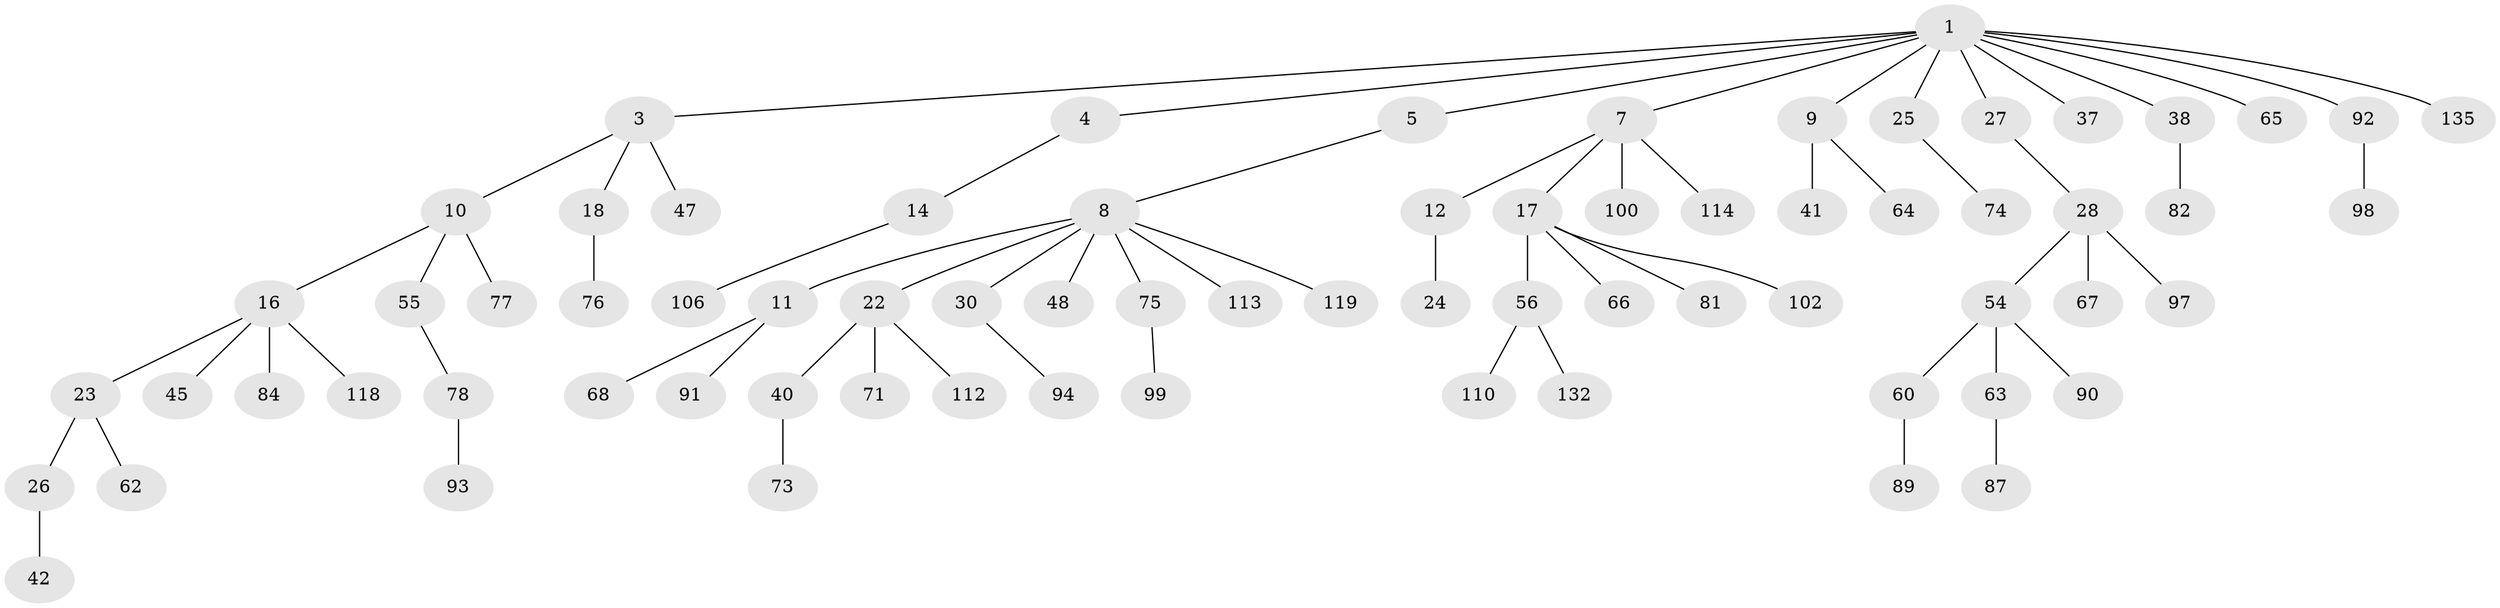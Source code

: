 // original degree distribution, {9: 0.006944444444444444, 5: 0.041666666666666664, 4: 0.0763888888888889, 2: 0.3194444444444444, 3: 0.06944444444444445, 6: 0.006944444444444444, 7: 0.006944444444444444, 1: 0.4722222222222222}
// Generated by graph-tools (version 1.1) at 2025/15/03/09/25 04:15:30]
// undirected, 72 vertices, 71 edges
graph export_dot {
graph [start="1"]
  node [color=gray90,style=filled];
  1 [super="+2"];
  3 [super="+15+6"];
  4;
  5;
  7 [super="+79"];
  8 [super="+19"];
  9 [super="+72"];
  10 [super="+35+34"];
  11 [super="+49+29+13"];
  12 [super="+20"];
  14;
  16 [super="+21"];
  17 [super="+105+95+39+31"];
  18 [super="+128"];
  22;
  23 [super="+142"];
  24 [super="+51"];
  25 [super="+52+104+44"];
  26 [super="+32+33+50"];
  27;
  28;
  30;
  37;
  38;
  40;
  41 [super="+120+137"];
  42 [super="+69"];
  45 [super="+143"];
  47;
  48 [super="+58"];
  54;
  55;
  56 [super="+85+61"];
  60;
  62;
  63;
  64;
  65 [super="+117"];
  66 [super="+133"];
  67;
  68 [super="+86"];
  71;
  73 [super="+80"];
  74;
  75;
  76;
  77;
  78 [super="+83"];
  81;
  82 [super="+96"];
  84;
  87;
  89 [super="+125"];
  90;
  91 [super="+129"];
  92;
  93 [super="+136"];
  94;
  97;
  98;
  99 [super="+141"];
  100;
  102 [super="+124"];
  106;
  110;
  112;
  113;
  114;
  118;
  119 [super="+139"];
  132;
  135;
  1 -- 3;
  1 -- 4;
  1 -- 5;
  1 -- 7;
  1 -- 9;
  1 -- 27;
  1 -- 38;
  1 -- 92;
  1 -- 65;
  1 -- 37;
  1 -- 135;
  1 -- 25;
  3 -- 10;
  3 -- 18;
  3 -- 47;
  4 -- 14;
  5 -- 8;
  7 -- 12;
  7 -- 17;
  7 -- 114;
  7 -- 100;
  8 -- 11;
  8 -- 48;
  8 -- 113;
  8 -- 119;
  8 -- 75;
  8 -- 22;
  8 -- 30;
  9 -- 41;
  9 -- 64;
  10 -- 16;
  10 -- 55;
  10 -- 77;
  11 -- 91;
  11 -- 68;
  12 -- 24;
  14 -- 106;
  16 -- 45;
  16 -- 84;
  16 -- 118;
  16 -- 23;
  17 -- 102;
  17 -- 56;
  17 -- 66;
  17 -- 81;
  18 -- 76;
  22 -- 40;
  22 -- 71;
  22 -- 112;
  23 -- 26;
  23 -- 62;
  25 -- 74;
  26 -- 42;
  27 -- 28;
  28 -- 54;
  28 -- 67;
  28 -- 97;
  30 -- 94;
  38 -- 82;
  40 -- 73;
  54 -- 60;
  54 -- 63;
  54 -- 90;
  55 -- 78;
  56 -- 110;
  56 -- 132;
  60 -- 89;
  63 -- 87;
  75 -- 99;
  78 -- 93;
  92 -- 98;
}

